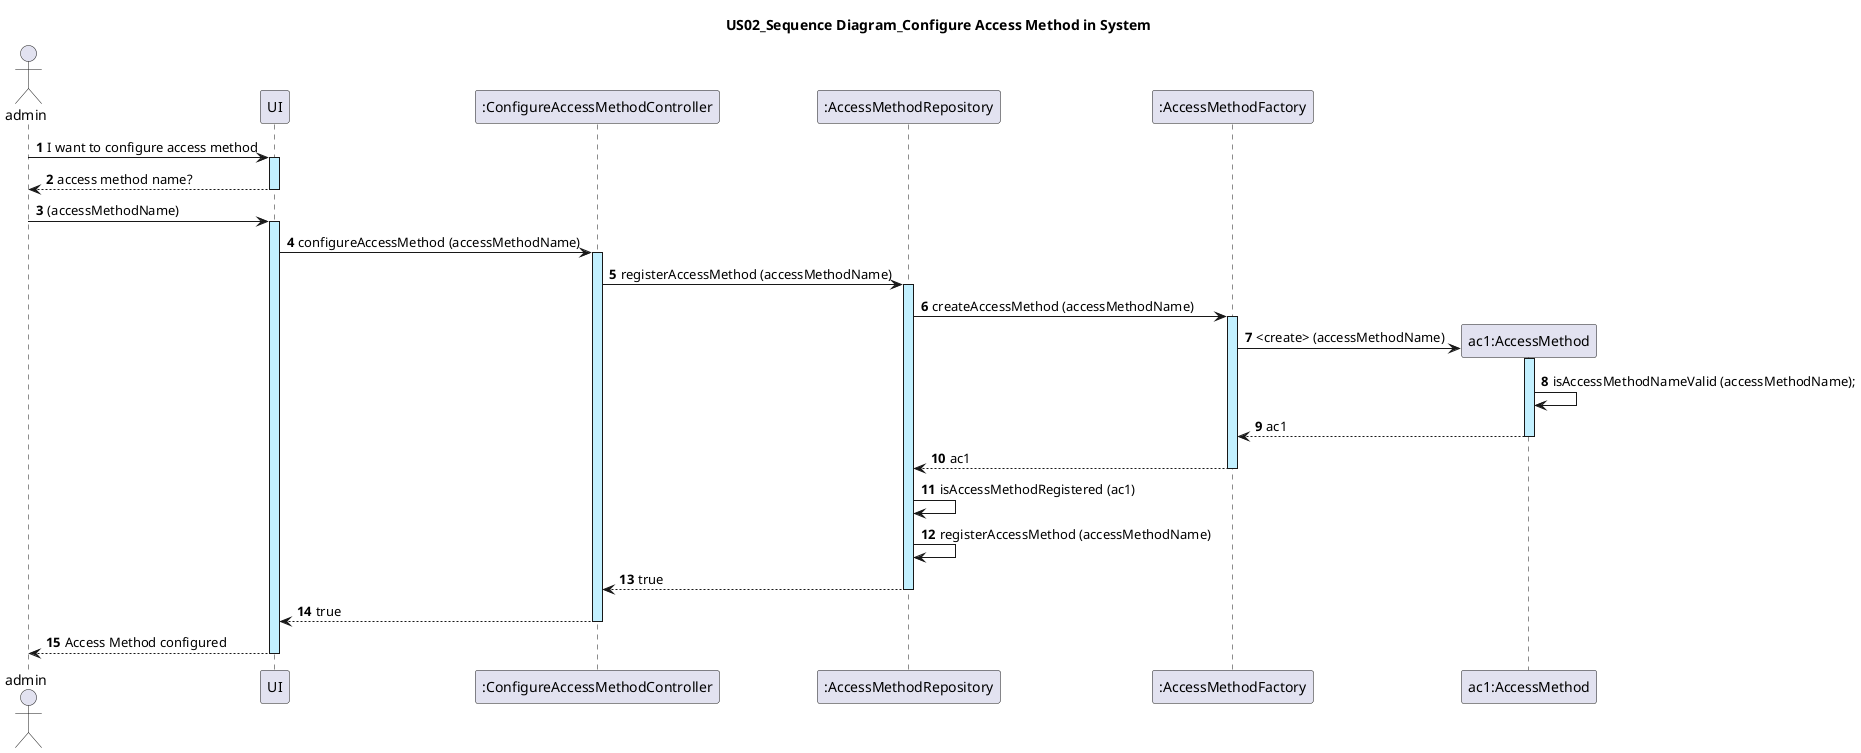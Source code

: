 @startuml
actor admin
autonumber

title: US02_Sequence Diagram_Configure Access Method in System

admin -> UI ++ #application : I want to configure access method
UI --> admin -- : access method name?
admin -> UI ++ #application :(accessMethodName)
UI -> ":ConfigureAccessMethodController" as ConfigureAccessMethodController ++ #application : configureAccessMethod (accessMethodName)

ConfigureAccessMethodController -> ":AccessMethodRepository" as AccessMethodRepository ++ #application : registerAccessMethod (accessMethodName)
AccessMethodRepository -> ":AccessMethodFactory" as AccessMethodFactory ++ #application : createAccessMethod (accessMethodName)

create "ac1:AccessMethod" as AccessMethod
AccessMethodFactory -> AccessMethod ++ #application  : <create> (accessMethodName)
AccessMethod -> AccessMethod : isAccessMethodNameValid (accessMethodName);

AccessMethod --> AccessMethodFactory -- : ac1
AccessMethodFactory --> AccessMethodRepository -- : ac1
AccessMethodRepository -> AccessMethodRepository : isAccessMethodRegistered (ac1)
AccessMethodRepository -> AccessMethodRepository : registerAccessMethod (accessMethodName)

AccessMethodRepository --> ConfigureAccessMethodController --: true

ConfigureAccessMethodController --> UI --: true
UI --> admin --: Access Method configured
@enduml
